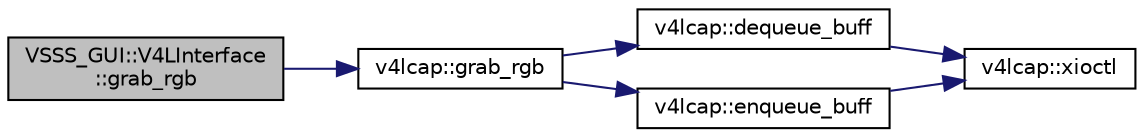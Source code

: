 digraph "VSSS_GUI::V4LInterface::grab_rgb"
{
 // INTERACTIVE_SVG=YES
  edge [fontname="Helvetica",fontsize="10",labelfontname="Helvetica",labelfontsize="10"];
  node [fontname="Helvetica",fontsize="10",shape=record];
  rankdir="LR";
  Node729 [label="VSSS_GUI::V4LInterface\l::grab_rgb",height=0.2,width=0.4,color="black", fillcolor="grey75", style="filled", fontcolor="black"];
  Node729 -> Node730 [color="midnightblue",fontsize="10",style="solid"];
  Node730 [label="v4lcap::grab_rgb",height=0.2,width=0.4,color="black", fillcolor="white", style="filled",URL="$classv4lcap.html#a4ef7f2a17a32f5b89bf9ddce123a3b52"];
  Node730 -> Node731 [color="midnightblue",fontsize="10",style="solid"];
  Node731 [label="v4lcap::dequeue_buff",height=0.2,width=0.4,color="black", fillcolor="white", style="filled",URL="$classv4lcap.html#a73678c131c1ac6c555be3ea125be08da",tooltip="Dequeue buffers allocated. "];
  Node731 -> Node732 [color="midnightblue",fontsize="10",style="solid"];
  Node732 [label="v4lcap::xioctl",height=0.2,width=0.4,color="black", fillcolor="white", style="filled",URL="$classv4lcap.html#ab5aaa5a8c0df17f5ca57e0b5170232cb"];
  Node730 -> Node733 [color="midnightblue",fontsize="10",style="solid"];
  Node733 [label="v4lcap::enqueue_buff",height=0.2,width=0.4,color="black", fillcolor="white", style="filled",URL="$classv4lcap.html#a61dcacb5bb57a9f8c72d6942f46e9ddc",tooltip="Enqueue requested buffers and set capture params. "];
  Node733 -> Node732 [color="midnightblue",fontsize="10",style="solid"];
}
